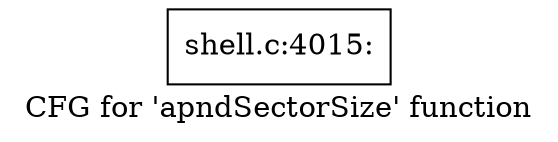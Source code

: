 digraph "CFG for 'apndSectorSize' function" {
	label="CFG for 'apndSectorSize' function";

	Node0x560276907d80 [shape=record,label="{shell.c:4015:}"];
}
